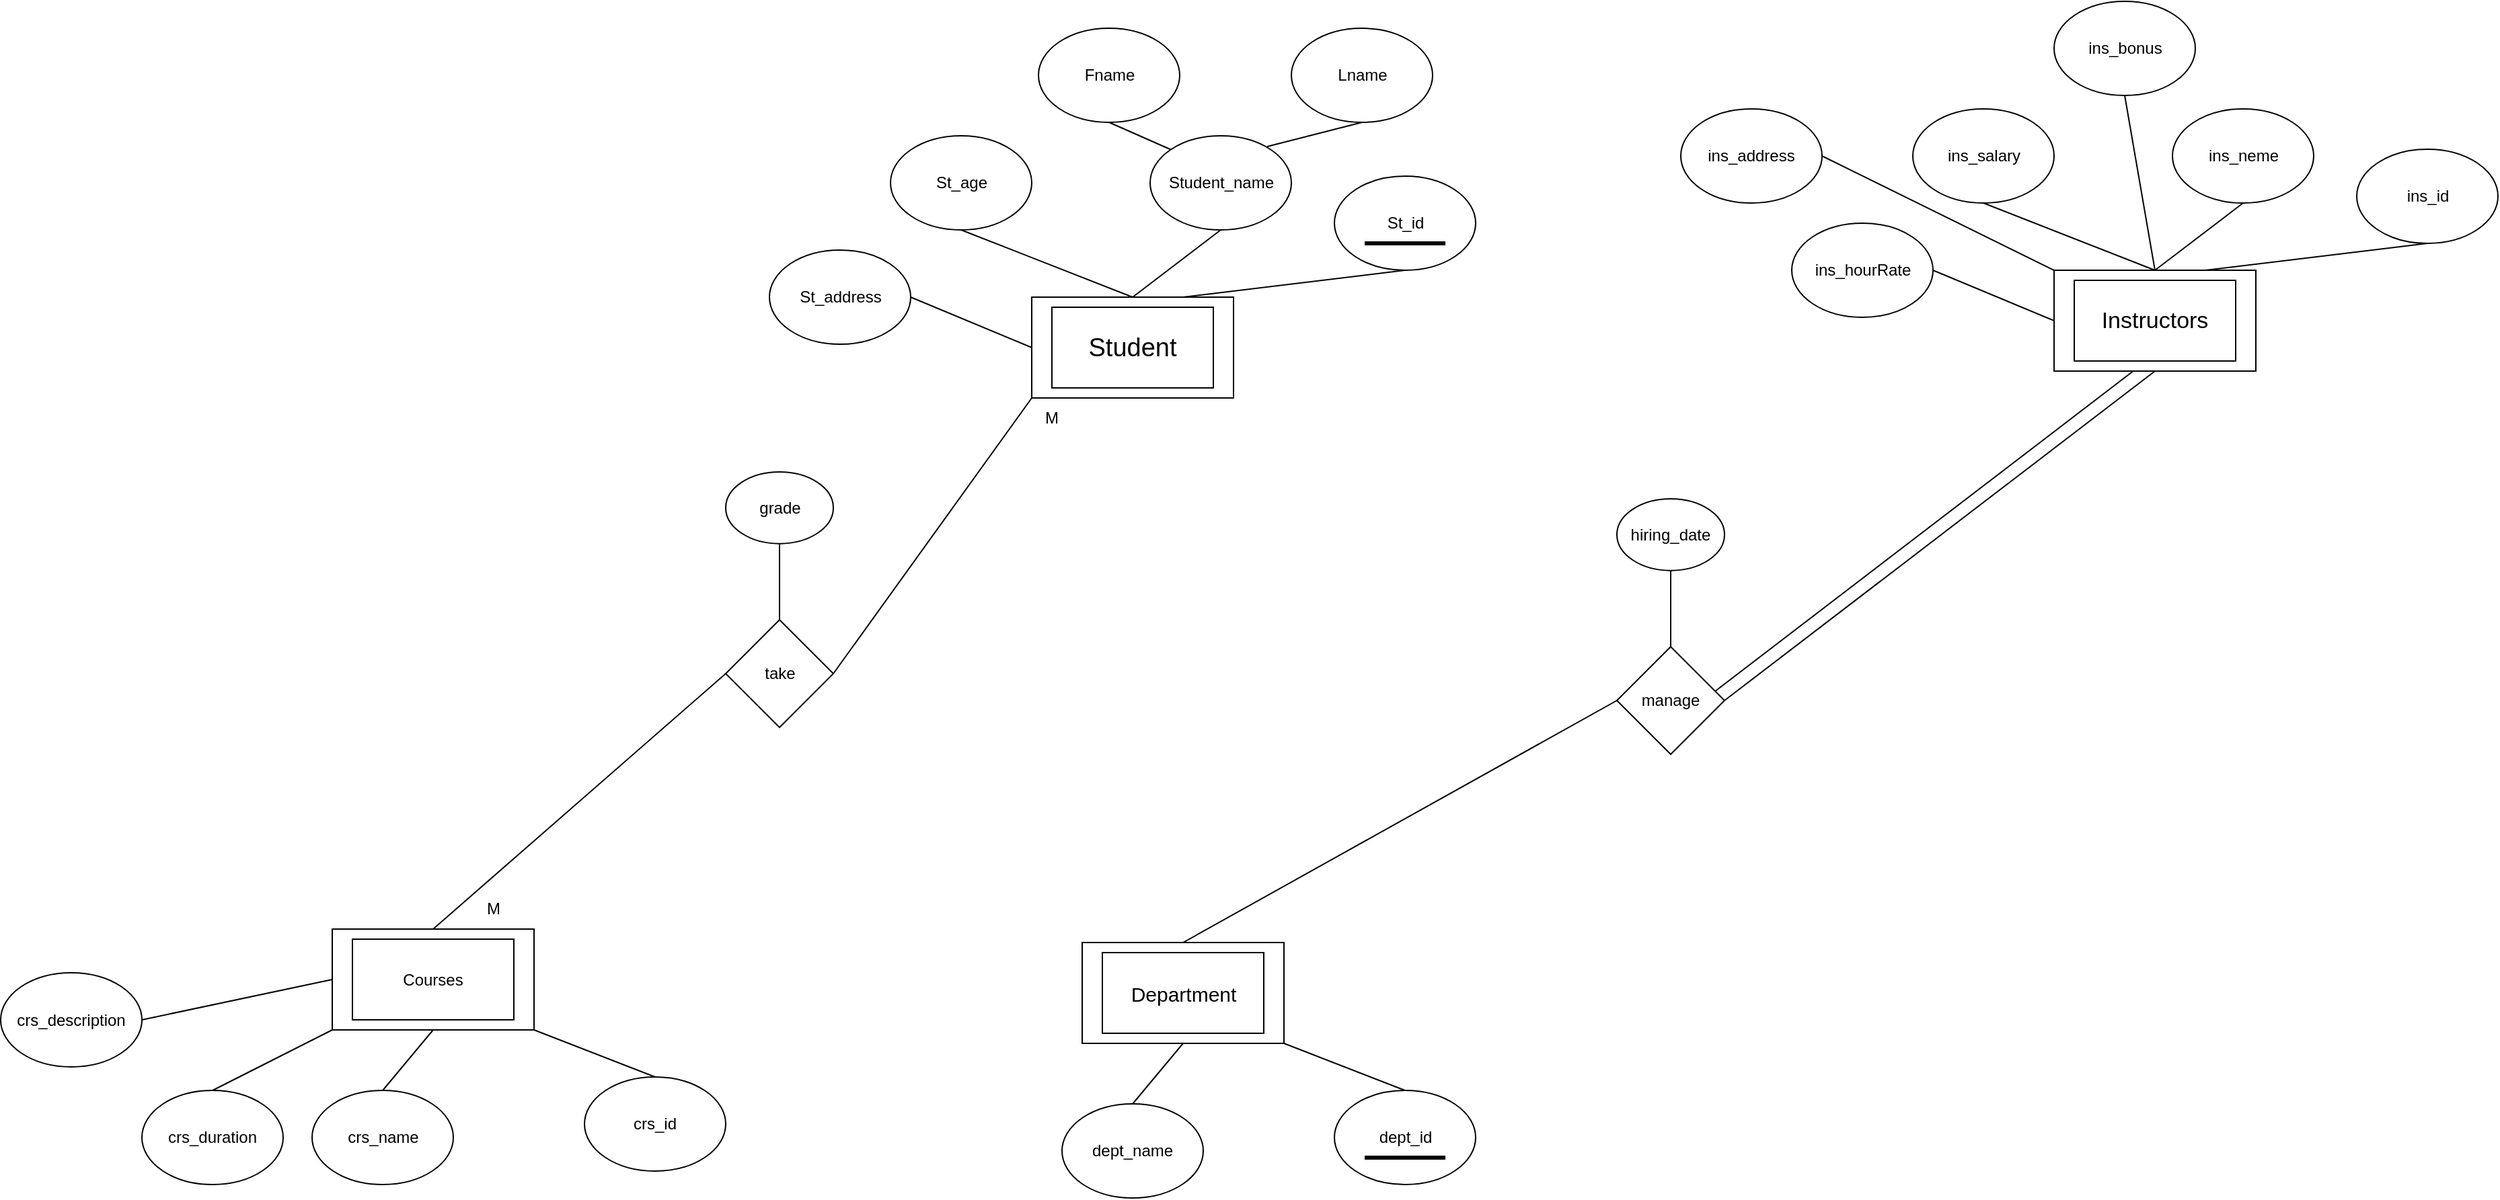 <mxfile version="24.6.4" type="github">
  <diagram id="R2lEEEUBdFMjLlhIrx00" name="Page-1">
    <mxGraphModel dx="2440" dy="852" grid="1" gridSize="10" guides="1" tooltips="1" connect="1" arrows="1" fold="1" page="1" pageScale="1" pageWidth="850" pageHeight="1100" math="0" shadow="0" extFonts="Permanent Marker^https://fonts.googleapis.com/css?family=Permanent+Marker">
      <root>
        <mxCell id="0" />
        <mxCell id="1" parent="0" />
        <mxCell id="fWSY1Q6uaw1cc-m5c7nQ-1" value="" style="rounded=0;whiteSpace=wrap;html=1;fillColor=none;" vertex="1" parent="1">
          <mxGeometry x="300" y="557.5" width="120" height="60" as="geometry" />
        </mxCell>
        <mxCell id="fWSY1Q6uaw1cc-m5c7nQ-2" value="" style="rounded=0;whiteSpace=wrap;html=1;fillColor=none;" vertex="1" parent="1">
          <mxGeometry x="285" y="550" width="150" height="75" as="geometry" />
        </mxCell>
        <mxCell id="fWSY1Q6uaw1cc-m5c7nQ-3" value="&lt;font style=&quot;font-size: 19px;&quot;&gt;Student&lt;/font&gt;" style="text;html=1;align=center;verticalAlign=middle;whiteSpace=wrap;rounded=0;strokeWidth=4;" vertex="1" parent="1">
          <mxGeometry x="330" y="572.5" width="60" height="30" as="geometry" />
        </mxCell>
        <mxCell id="fWSY1Q6uaw1cc-m5c7nQ-4" value="" style="ellipse;whiteSpace=wrap;html=1;fillColor=none;" vertex="1" parent="1">
          <mxGeometry x="510" y="460" width="105" height="70" as="geometry" />
        </mxCell>
        <mxCell id="fWSY1Q6uaw1cc-m5c7nQ-5" value="St_id" style="text;html=1;align=center;verticalAlign=middle;whiteSpace=wrap;rounded=0;strokeWidth=4;" vertex="1" parent="1">
          <mxGeometry x="532.5" y="480" width="60" height="30" as="geometry" />
        </mxCell>
        <mxCell id="fWSY1Q6uaw1cc-m5c7nQ-6" value="" style="endArrow=none;html=1;rounded=0;entryX=1;entryY=1;entryDx=0;entryDy=0;exitX=0;exitY=1;exitDx=0;exitDy=0;strokeWidth=3;" edge="1" parent="1" source="fWSY1Q6uaw1cc-m5c7nQ-5" target="fWSY1Q6uaw1cc-m5c7nQ-5">
          <mxGeometry width="50" height="50" relative="1" as="geometry">
            <mxPoint x="440" y="610" as="sourcePoint" />
            <mxPoint x="490" y="560" as="targetPoint" />
          </mxGeometry>
        </mxCell>
        <mxCell id="fWSY1Q6uaw1cc-m5c7nQ-10" value="" style="ellipse;whiteSpace=wrap;html=1;fillColor=none;" vertex="1" parent="1">
          <mxGeometry x="373" y="430" width="105" height="70" as="geometry" />
        </mxCell>
        <mxCell id="fWSY1Q6uaw1cc-m5c7nQ-11" value="Student_name" style="text;html=1;align=center;verticalAlign=middle;whiteSpace=wrap;rounded=0;strokeWidth=4;" vertex="1" parent="1">
          <mxGeometry x="395.5" y="450" width="60" height="30" as="geometry" />
        </mxCell>
        <mxCell id="fWSY1Q6uaw1cc-m5c7nQ-17" value="" style="ellipse;whiteSpace=wrap;html=1;fillColor=none;" vertex="1" parent="1">
          <mxGeometry x="478" y="350" width="105" height="70" as="geometry" />
        </mxCell>
        <mxCell id="fWSY1Q6uaw1cc-m5c7nQ-18" value="Lname" style="text;html=1;align=center;verticalAlign=middle;whiteSpace=wrap;rounded=0;strokeWidth=4;" vertex="1" parent="1">
          <mxGeometry x="500.5" y="370" width="60" height="30" as="geometry" />
        </mxCell>
        <mxCell id="fWSY1Q6uaw1cc-m5c7nQ-19" value="" style="ellipse;whiteSpace=wrap;html=1;fillColor=none;" vertex="1" parent="1">
          <mxGeometry x="290" y="350" width="105" height="70" as="geometry" />
        </mxCell>
        <mxCell id="fWSY1Q6uaw1cc-m5c7nQ-20" value="Fname" style="text;html=1;align=center;verticalAlign=middle;whiteSpace=wrap;rounded=0;strokeWidth=4;" vertex="1" parent="1">
          <mxGeometry x="312.5" y="370" width="60" height="30" as="geometry" />
        </mxCell>
        <mxCell id="fWSY1Q6uaw1cc-m5c7nQ-21" value="" style="ellipse;whiteSpace=wrap;html=1;fillColor=none;" vertex="1" parent="1">
          <mxGeometry x="180" y="430" width="105" height="70" as="geometry" />
        </mxCell>
        <mxCell id="fWSY1Q6uaw1cc-m5c7nQ-22" value="St_age" style="text;html=1;align=center;verticalAlign=middle;whiteSpace=wrap;rounded=0;strokeWidth=4;" vertex="1" parent="1">
          <mxGeometry x="202.5" y="450" width="60" height="30" as="geometry" />
        </mxCell>
        <mxCell id="fWSY1Q6uaw1cc-m5c7nQ-23" value="" style="ellipse;whiteSpace=wrap;html=1;fillColor=none;" vertex="1" parent="1">
          <mxGeometry x="90" y="515" width="105" height="70" as="geometry" />
        </mxCell>
        <mxCell id="fWSY1Q6uaw1cc-m5c7nQ-24" value="St_address" style="text;html=1;align=center;verticalAlign=middle;whiteSpace=wrap;rounded=0;strokeWidth=4;" vertex="1" parent="1">
          <mxGeometry x="112.5" y="535" width="60" height="30" as="geometry" />
        </mxCell>
        <mxCell id="fWSY1Q6uaw1cc-m5c7nQ-25" value="" style="endArrow=none;html=1;rounded=0;entryX=0.5;entryY=1;entryDx=0;entryDy=0;exitX=0.75;exitY=0;exitDx=0;exitDy=0;" edge="1" parent="1" source="fWSY1Q6uaw1cc-m5c7nQ-2" target="fWSY1Q6uaw1cc-m5c7nQ-4">
          <mxGeometry width="50" height="50" relative="1" as="geometry">
            <mxPoint x="440" y="590" as="sourcePoint" />
            <mxPoint x="490" y="540" as="targetPoint" />
          </mxGeometry>
        </mxCell>
        <mxCell id="fWSY1Q6uaw1cc-m5c7nQ-26" value="" style="endArrow=none;html=1;rounded=0;entryX=0.5;entryY=1;entryDx=0;entryDy=0;exitX=0.5;exitY=0;exitDx=0;exitDy=0;" edge="1" parent="1" source="fWSY1Q6uaw1cc-m5c7nQ-2" target="fWSY1Q6uaw1cc-m5c7nQ-10">
          <mxGeometry width="50" height="50" relative="1" as="geometry">
            <mxPoint x="408" y="560" as="sourcePoint" />
            <mxPoint x="573" y="540" as="targetPoint" />
          </mxGeometry>
        </mxCell>
        <mxCell id="fWSY1Q6uaw1cc-m5c7nQ-27" value="" style="endArrow=none;html=1;rounded=0;entryX=0.5;entryY=1;entryDx=0;entryDy=0;exitX=0.5;exitY=0;exitDx=0;exitDy=0;" edge="1" parent="1" source="fWSY1Q6uaw1cc-m5c7nQ-2" target="fWSY1Q6uaw1cc-m5c7nQ-21">
          <mxGeometry width="50" height="50" relative="1" as="geometry">
            <mxPoint x="370" y="560" as="sourcePoint" />
            <mxPoint x="436" y="510" as="targetPoint" />
          </mxGeometry>
        </mxCell>
        <mxCell id="fWSY1Q6uaw1cc-m5c7nQ-28" value="" style="endArrow=none;html=1;rounded=0;entryX=1;entryY=0.5;entryDx=0;entryDy=0;exitX=0;exitY=0.5;exitDx=0;exitDy=0;" edge="1" parent="1" source="fWSY1Q6uaw1cc-m5c7nQ-2" target="fWSY1Q6uaw1cc-m5c7nQ-23">
          <mxGeometry width="50" height="50" relative="1" as="geometry">
            <mxPoint x="360" y="550" as="sourcePoint" />
            <mxPoint x="243" y="510" as="targetPoint" />
          </mxGeometry>
        </mxCell>
        <mxCell id="fWSY1Q6uaw1cc-m5c7nQ-29" value="" style="endArrow=none;html=1;rounded=0;entryX=0.5;entryY=1;entryDx=0;entryDy=0;" edge="1" parent="1" target="fWSY1Q6uaw1cc-m5c7nQ-17">
          <mxGeometry width="50" height="50" relative="1" as="geometry">
            <mxPoint x="460" y="438" as="sourcePoint" />
            <mxPoint x="205" y="560" as="targetPoint" />
          </mxGeometry>
        </mxCell>
        <mxCell id="fWSY1Q6uaw1cc-m5c7nQ-30" value="" style="endArrow=none;html=1;rounded=0;entryX=0.5;entryY=1;entryDx=0;entryDy=0;exitX=0;exitY=0;exitDx=0;exitDy=0;" edge="1" parent="1" source="fWSY1Q6uaw1cc-m5c7nQ-10" target="fWSY1Q6uaw1cc-m5c7nQ-19">
          <mxGeometry width="50" height="50" relative="1" as="geometry">
            <mxPoint x="470" y="448" as="sourcePoint" />
            <mxPoint x="541" y="430" as="targetPoint" />
          </mxGeometry>
        </mxCell>
        <mxCell id="fWSY1Q6uaw1cc-m5c7nQ-31" value="" style="rounded=0;whiteSpace=wrap;html=1;fillColor=none;" vertex="1" parent="1">
          <mxGeometry x="337.5" y="1037.5" width="120" height="60" as="geometry" />
        </mxCell>
        <mxCell id="fWSY1Q6uaw1cc-m5c7nQ-32" value="" style="rounded=0;whiteSpace=wrap;html=1;fillColor=none;" vertex="1" parent="1">
          <mxGeometry x="322.5" y="1030" width="150" height="75" as="geometry" />
        </mxCell>
        <mxCell id="fWSY1Q6uaw1cc-m5c7nQ-33" value="&lt;font style=&quot;font-size: 15px;&quot;&gt;Department&lt;/font&gt;" style="text;html=1;align=center;verticalAlign=middle;whiteSpace=wrap;rounded=0;strokeWidth=4;" vertex="1" parent="1">
          <mxGeometry x="367.5" y="1052.5" width="60" height="30" as="geometry" />
        </mxCell>
        <mxCell id="fWSY1Q6uaw1cc-m5c7nQ-46" value="" style="endArrow=none;html=1;rounded=0;entryX=0.5;entryY=0;entryDx=0;entryDy=0;exitX=1;exitY=1;exitDx=0;exitDy=0;" edge="1" parent="1" source="fWSY1Q6uaw1cc-m5c7nQ-32" target="fWSY1Q6uaw1cc-m5c7nQ-52">
          <mxGeometry width="50" height="50" relative="1" as="geometry">
            <mxPoint x="477.5" y="1070" as="sourcePoint" />
            <mxPoint x="600" y="1010" as="targetPoint" />
          </mxGeometry>
        </mxCell>
        <mxCell id="fWSY1Q6uaw1cc-m5c7nQ-47" value="" style="endArrow=none;html=1;rounded=0;entryX=0.5;entryY=1;entryDx=0;entryDy=0;exitX=0.5;exitY=0;exitDx=0;exitDy=0;" edge="1" parent="1" source="fWSY1Q6uaw1cc-m5c7nQ-55" target="fWSY1Q6uaw1cc-m5c7nQ-32">
          <mxGeometry width="50" height="50" relative="1" as="geometry">
            <mxPoint x="445.5" y="1040" as="sourcePoint" />
            <mxPoint x="463" y="980" as="targetPoint" />
          </mxGeometry>
        </mxCell>
        <mxCell id="fWSY1Q6uaw1cc-m5c7nQ-52" value="" style="ellipse;whiteSpace=wrap;html=1;fillColor=none;" vertex="1" parent="1">
          <mxGeometry x="510" y="1140" width="105" height="70" as="geometry" />
        </mxCell>
        <mxCell id="fWSY1Q6uaw1cc-m5c7nQ-53" value="dept_id" style="text;html=1;align=center;verticalAlign=middle;whiteSpace=wrap;rounded=0;strokeWidth=4;" vertex="1" parent="1">
          <mxGeometry x="532.5" y="1160" width="60" height="30" as="geometry" />
        </mxCell>
        <mxCell id="fWSY1Q6uaw1cc-m5c7nQ-54" value="" style="endArrow=none;html=1;rounded=0;entryX=1;entryY=1;entryDx=0;entryDy=0;exitX=0;exitY=1;exitDx=0;exitDy=0;strokeWidth=3;" edge="1" parent="1" source="fWSY1Q6uaw1cc-m5c7nQ-53" target="fWSY1Q6uaw1cc-m5c7nQ-53">
          <mxGeometry width="50" height="50" relative="1" as="geometry">
            <mxPoint x="440" y="1290" as="sourcePoint" />
            <mxPoint x="490" y="1240" as="targetPoint" />
          </mxGeometry>
        </mxCell>
        <mxCell id="fWSY1Q6uaw1cc-m5c7nQ-55" value="" style="ellipse;whiteSpace=wrap;html=1;fillColor=none;" vertex="1" parent="1">
          <mxGeometry x="307.5" y="1150" width="105" height="70" as="geometry" />
        </mxCell>
        <mxCell id="fWSY1Q6uaw1cc-m5c7nQ-56" value="dept_name" style="text;html=1;align=center;verticalAlign=middle;whiteSpace=wrap;rounded=0;strokeWidth=4;" vertex="1" parent="1">
          <mxGeometry x="330" y="1170" width="60" height="30" as="geometry" />
        </mxCell>
        <mxCell id="fWSY1Q6uaw1cc-m5c7nQ-58" value="" style="rounded=0;whiteSpace=wrap;html=1;fillColor=none;" vertex="1" parent="1">
          <mxGeometry x="-220" y="1027.5" width="120" height="60" as="geometry" />
        </mxCell>
        <mxCell id="fWSY1Q6uaw1cc-m5c7nQ-59" value="" style="rounded=0;whiteSpace=wrap;html=1;fillColor=none;" vertex="1" parent="1">
          <mxGeometry x="-235" y="1020" width="150" height="75" as="geometry" />
        </mxCell>
        <mxCell id="fWSY1Q6uaw1cc-m5c7nQ-60" value="Courses" style="text;html=1;align=center;verticalAlign=middle;whiteSpace=wrap;rounded=0;strokeWidth=4;" vertex="1" parent="1">
          <mxGeometry x="-190" y="1042.5" width="60" height="30" as="geometry" />
        </mxCell>
        <mxCell id="fWSY1Q6uaw1cc-m5c7nQ-61" value="" style="endArrow=none;html=1;rounded=0;entryX=0.5;entryY=0;entryDx=0;entryDy=0;exitX=1;exitY=1;exitDx=0;exitDy=0;" edge="1" parent="1" source="fWSY1Q6uaw1cc-m5c7nQ-59" target="fWSY1Q6uaw1cc-m5c7nQ-63">
          <mxGeometry width="50" height="50" relative="1" as="geometry">
            <mxPoint x="-80" y="1060" as="sourcePoint" />
            <mxPoint x="42.5" y="1000" as="targetPoint" />
          </mxGeometry>
        </mxCell>
        <mxCell id="fWSY1Q6uaw1cc-m5c7nQ-62" value="" style="endArrow=none;html=1;rounded=0;entryX=0.5;entryY=1;entryDx=0;entryDy=0;exitX=0.5;exitY=0;exitDx=0;exitDy=0;" edge="1" parent="1" source="fWSY1Q6uaw1cc-m5c7nQ-66" target="fWSY1Q6uaw1cc-m5c7nQ-59">
          <mxGeometry width="50" height="50" relative="1" as="geometry">
            <mxPoint x="-112" y="1030" as="sourcePoint" />
            <mxPoint x="-94.5" y="970" as="targetPoint" />
          </mxGeometry>
        </mxCell>
        <mxCell id="fWSY1Q6uaw1cc-m5c7nQ-63" value="" style="ellipse;whiteSpace=wrap;html=1;fillColor=none;" vertex="1" parent="1">
          <mxGeometry x="-47.5" y="1130" width="105" height="70" as="geometry" />
        </mxCell>
        <mxCell id="fWSY1Q6uaw1cc-m5c7nQ-64" value="crs_id" style="text;html=1;align=center;verticalAlign=middle;whiteSpace=wrap;rounded=0;strokeWidth=4;" vertex="1" parent="1">
          <mxGeometry x="-25" y="1150" width="60" height="30" as="geometry" />
        </mxCell>
        <mxCell id="fWSY1Q6uaw1cc-m5c7nQ-66" value="" style="ellipse;whiteSpace=wrap;html=1;fillColor=none;" vertex="1" parent="1">
          <mxGeometry x="-250" y="1140" width="105" height="70" as="geometry" />
        </mxCell>
        <mxCell id="fWSY1Q6uaw1cc-m5c7nQ-67" value="crs_name" style="text;html=1;align=center;verticalAlign=middle;whiteSpace=wrap;rounded=0;strokeWidth=4;" vertex="1" parent="1">
          <mxGeometry x="-227.5" y="1160" width="60" height="30" as="geometry" />
        </mxCell>
        <mxCell id="fWSY1Q6uaw1cc-m5c7nQ-68" value="" style="ellipse;whiteSpace=wrap;html=1;fillColor=none;" vertex="1" parent="1">
          <mxGeometry x="-376.5" y="1140" width="105" height="70" as="geometry" />
        </mxCell>
        <mxCell id="fWSY1Q6uaw1cc-m5c7nQ-69" value="crs_duration" style="text;html=1;align=center;verticalAlign=middle;whiteSpace=wrap;rounded=0;strokeWidth=4;" vertex="1" parent="1">
          <mxGeometry x="-354" y="1160" width="60" height="30" as="geometry" />
        </mxCell>
        <mxCell id="fWSY1Q6uaw1cc-m5c7nQ-70" value="" style="ellipse;whiteSpace=wrap;html=1;fillColor=none;" vertex="1" parent="1">
          <mxGeometry x="-481.5" y="1052.5" width="105" height="70" as="geometry" />
        </mxCell>
        <mxCell id="fWSY1Q6uaw1cc-m5c7nQ-71" value="crs_description" style="text;html=1;align=center;verticalAlign=middle;whiteSpace=wrap;rounded=0;strokeWidth=4;" vertex="1" parent="1">
          <mxGeometry x="-459" y="1072.5" width="60" height="30" as="geometry" />
        </mxCell>
        <mxCell id="fWSY1Q6uaw1cc-m5c7nQ-72" value="" style="endArrow=none;html=1;rounded=0;entryX=0;entryY=1;entryDx=0;entryDy=0;exitX=0.5;exitY=0;exitDx=0;exitDy=0;" edge="1" parent="1" source="fWSY1Q6uaw1cc-m5c7nQ-68" target="fWSY1Q6uaw1cc-m5c7nQ-59">
          <mxGeometry width="50" height="50" relative="1" as="geometry">
            <mxPoint x="-187" y="1150" as="sourcePoint" />
            <mxPoint x="-150" y="1105" as="targetPoint" />
          </mxGeometry>
        </mxCell>
        <mxCell id="fWSY1Q6uaw1cc-m5c7nQ-73" value="" style="endArrow=none;html=1;rounded=0;entryX=0;entryY=0.5;entryDx=0;entryDy=0;exitX=1;exitY=0.5;exitDx=0;exitDy=0;" edge="1" parent="1" source="fWSY1Q6uaw1cc-m5c7nQ-70" target="fWSY1Q6uaw1cc-m5c7nQ-59">
          <mxGeometry width="50" height="50" relative="1" as="geometry">
            <mxPoint x="-314" y="1150" as="sourcePoint" />
            <mxPoint x="-225" y="1105" as="targetPoint" />
          </mxGeometry>
        </mxCell>
        <mxCell id="fWSY1Q6uaw1cc-m5c7nQ-74" value="take" style="rhombus;whiteSpace=wrap;html=1;fillColor=none;" vertex="1" parent="1">
          <mxGeometry x="57.5" y="790" width="80" height="80" as="geometry" />
        </mxCell>
        <mxCell id="fWSY1Q6uaw1cc-m5c7nQ-75" value="" style="endArrow=none;html=1;rounded=0;entryX=0;entryY=1;entryDx=0;entryDy=0;exitX=1;exitY=0.5;exitDx=0;exitDy=0;" edge="1" parent="1" source="fWSY1Q6uaw1cc-m5c7nQ-74" target="fWSY1Q6uaw1cc-m5c7nQ-2">
          <mxGeometry width="50" height="50" relative="1" as="geometry">
            <mxPoint x="-20" y="880" as="sourcePoint" />
            <mxPoint x="121" y="850" as="targetPoint" />
          </mxGeometry>
        </mxCell>
        <mxCell id="fWSY1Q6uaw1cc-m5c7nQ-76" value="" style="endArrow=none;html=1;rounded=0;exitX=0.5;exitY=0;exitDx=0;exitDy=0;entryX=0;entryY=0.5;entryDx=0;entryDy=0;" edge="1" parent="1" source="fWSY1Q6uaw1cc-m5c7nQ-59" target="fWSY1Q6uaw1cc-m5c7nQ-74">
          <mxGeometry width="50" height="50" relative="1" as="geometry">
            <mxPoint x="148" y="840" as="sourcePoint" />
            <mxPoint x="60" y="830" as="targetPoint" />
          </mxGeometry>
        </mxCell>
        <mxCell id="fWSY1Q6uaw1cc-m5c7nQ-77" value="M" style="text;html=1;align=center;verticalAlign=middle;whiteSpace=wrap;rounded=0;" vertex="1" parent="1">
          <mxGeometry x="-145" y="990" width="60" height="30" as="geometry" />
        </mxCell>
        <mxCell id="fWSY1Q6uaw1cc-m5c7nQ-78" value="M" style="text;html=1;align=center;verticalAlign=middle;whiteSpace=wrap;rounded=0;" vertex="1" parent="1">
          <mxGeometry x="270" y="625" width="60" height="30" as="geometry" />
        </mxCell>
        <mxCell id="fWSY1Q6uaw1cc-m5c7nQ-79" value="" style="endArrow=none;html=1;rounded=0;entryX=0.5;entryY=0;entryDx=0;entryDy=0;exitX=0.5;exitY=1;exitDx=0;exitDy=0;" edge="1" parent="1" source="fWSY1Q6uaw1cc-m5c7nQ-80" target="fWSY1Q6uaw1cc-m5c7nQ-74">
          <mxGeometry width="50" height="50" relative="1" as="geometry">
            <mxPoint x="98" y="740" as="sourcePoint" />
            <mxPoint x="-225" y="1068" as="targetPoint" />
          </mxGeometry>
        </mxCell>
        <mxCell id="fWSY1Q6uaw1cc-m5c7nQ-80" value="grade" style="ellipse;whiteSpace=wrap;html=1;fillColor=none;" vertex="1" parent="1">
          <mxGeometry x="57.5" y="680" width="80" height="53.33" as="geometry" />
        </mxCell>
        <mxCell id="fWSY1Q6uaw1cc-m5c7nQ-84" value="" style="rounded=0;whiteSpace=wrap;html=1;fillColor=none;" vertex="1" parent="1">
          <mxGeometry x="1060" y="537.5" width="120" height="60" as="geometry" />
        </mxCell>
        <mxCell id="fWSY1Q6uaw1cc-m5c7nQ-85" value="" style="rounded=0;whiteSpace=wrap;html=1;fillColor=none;" vertex="1" parent="1">
          <mxGeometry x="1045" y="530" width="150" height="75" as="geometry" />
        </mxCell>
        <mxCell id="fWSY1Q6uaw1cc-m5c7nQ-86" value="&lt;font style=&quot;font-size: 17px;&quot;&gt;Instructors&lt;/font&gt;" style="text;html=1;align=center;verticalAlign=middle;whiteSpace=wrap;rounded=0;strokeWidth=4;" vertex="1" parent="1">
          <mxGeometry x="1090" y="552.5" width="60" height="30" as="geometry" />
        </mxCell>
        <mxCell id="fWSY1Q6uaw1cc-m5c7nQ-87" value="" style="ellipse;whiteSpace=wrap;html=1;fillColor=none;" vertex="1" parent="1">
          <mxGeometry x="1270" y="440" width="105" height="70" as="geometry" />
        </mxCell>
        <mxCell id="fWSY1Q6uaw1cc-m5c7nQ-88" value="ins_id" style="text;html=1;align=center;verticalAlign=middle;whiteSpace=wrap;rounded=0;strokeWidth=4;" vertex="1" parent="1">
          <mxGeometry x="1292.5" y="460" width="60" height="30" as="geometry" />
        </mxCell>
        <mxCell id="fWSY1Q6uaw1cc-m5c7nQ-90" value="" style="ellipse;whiteSpace=wrap;html=1;fillColor=none;" vertex="1" parent="1">
          <mxGeometry x="1133" y="410" width="105" height="70" as="geometry" />
        </mxCell>
        <mxCell id="fWSY1Q6uaw1cc-m5c7nQ-91" value="ins_neme" style="text;html=1;align=center;verticalAlign=middle;whiteSpace=wrap;rounded=0;strokeWidth=4;" vertex="1" parent="1">
          <mxGeometry x="1155.5" y="430" width="60" height="30" as="geometry" />
        </mxCell>
        <mxCell id="fWSY1Q6uaw1cc-m5c7nQ-96" value="" style="ellipse;whiteSpace=wrap;html=1;fillColor=none;" vertex="1" parent="1">
          <mxGeometry x="940" y="410" width="105" height="70" as="geometry" />
        </mxCell>
        <mxCell id="fWSY1Q6uaw1cc-m5c7nQ-97" value="ins_salary" style="text;html=1;align=center;verticalAlign=middle;whiteSpace=wrap;rounded=0;strokeWidth=4;" vertex="1" parent="1">
          <mxGeometry x="962.5" y="430" width="60" height="30" as="geometry" />
        </mxCell>
        <mxCell id="fWSY1Q6uaw1cc-m5c7nQ-98" value="" style="ellipse;whiteSpace=wrap;html=1;fillColor=none;" vertex="1" parent="1">
          <mxGeometry x="850" y="495" width="105" height="70" as="geometry" />
        </mxCell>
        <mxCell id="fWSY1Q6uaw1cc-m5c7nQ-99" value="ins_hourRate" style="text;html=1;align=center;verticalAlign=middle;whiteSpace=wrap;rounded=0;strokeWidth=4;" vertex="1" parent="1">
          <mxGeometry x="872.5" y="515" width="60" height="30" as="geometry" />
        </mxCell>
        <mxCell id="fWSY1Q6uaw1cc-m5c7nQ-100" value="" style="endArrow=none;html=1;rounded=0;entryX=0.5;entryY=1;entryDx=0;entryDy=0;exitX=0.75;exitY=0;exitDx=0;exitDy=0;" edge="1" parent="1" source="fWSY1Q6uaw1cc-m5c7nQ-85" target="fWSY1Q6uaw1cc-m5c7nQ-87">
          <mxGeometry width="50" height="50" relative="1" as="geometry">
            <mxPoint x="1200" y="570" as="sourcePoint" />
            <mxPoint x="1250" y="520" as="targetPoint" />
          </mxGeometry>
        </mxCell>
        <mxCell id="fWSY1Q6uaw1cc-m5c7nQ-101" value="" style="endArrow=none;html=1;rounded=0;entryX=0.5;entryY=1;entryDx=0;entryDy=0;exitX=0.5;exitY=0;exitDx=0;exitDy=0;" edge="1" parent="1" source="fWSY1Q6uaw1cc-m5c7nQ-85" target="fWSY1Q6uaw1cc-m5c7nQ-90">
          <mxGeometry width="50" height="50" relative="1" as="geometry">
            <mxPoint x="1168" y="540" as="sourcePoint" />
            <mxPoint x="1333" y="520" as="targetPoint" />
          </mxGeometry>
        </mxCell>
        <mxCell id="fWSY1Q6uaw1cc-m5c7nQ-102" value="" style="endArrow=none;html=1;rounded=0;entryX=0.5;entryY=1;entryDx=0;entryDy=0;exitX=0.5;exitY=0;exitDx=0;exitDy=0;" edge="1" parent="1" source="fWSY1Q6uaw1cc-m5c7nQ-85" target="fWSY1Q6uaw1cc-m5c7nQ-96">
          <mxGeometry width="50" height="50" relative="1" as="geometry">
            <mxPoint x="1130" y="540" as="sourcePoint" />
            <mxPoint x="1196" y="490" as="targetPoint" />
          </mxGeometry>
        </mxCell>
        <mxCell id="fWSY1Q6uaw1cc-m5c7nQ-103" value="" style="endArrow=none;html=1;rounded=0;entryX=1;entryY=0.5;entryDx=0;entryDy=0;exitX=0;exitY=0.5;exitDx=0;exitDy=0;" edge="1" parent="1" source="fWSY1Q6uaw1cc-m5c7nQ-85" target="fWSY1Q6uaw1cc-m5c7nQ-98">
          <mxGeometry width="50" height="50" relative="1" as="geometry">
            <mxPoint x="1120" y="530" as="sourcePoint" />
            <mxPoint x="1003" y="490" as="targetPoint" />
          </mxGeometry>
        </mxCell>
        <mxCell id="fWSY1Q6uaw1cc-m5c7nQ-107" value="" style="ellipse;whiteSpace=wrap;html=1;fillColor=none;" vertex="1" parent="1">
          <mxGeometry x="1045" y="330" width="105" height="70" as="geometry" />
        </mxCell>
        <mxCell id="fWSY1Q6uaw1cc-m5c7nQ-108" value="ins_bonus" style="text;html=1;align=center;verticalAlign=middle;whiteSpace=wrap;rounded=0;strokeWidth=4;" vertex="1" parent="1">
          <mxGeometry x="1067.5" y="350" width="60" height="30" as="geometry" />
        </mxCell>
        <mxCell id="fWSY1Q6uaw1cc-m5c7nQ-109" value="" style="ellipse;whiteSpace=wrap;html=1;fillColor=none;" vertex="1" parent="1">
          <mxGeometry x="767.5" y="410" width="105" height="70" as="geometry" />
        </mxCell>
        <mxCell id="fWSY1Q6uaw1cc-m5c7nQ-110" value="ins_address" style="text;html=1;align=center;verticalAlign=middle;whiteSpace=wrap;rounded=0;strokeWidth=4;" vertex="1" parent="1">
          <mxGeometry x="790" y="430" width="60" height="30" as="geometry" />
        </mxCell>
        <mxCell id="fWSY1Q6uaw1cc-m5c7nQ-111" value="" style="endArrow=none;html=1;rounded=0;entryX=0.5;entryY=1;entryDx=0;entryDy=0;exitX=0.5;exitY=0;exitDx=0;exitDy=0;" edge="1" parent="1" source="fWSY1Q6uaw1cc-m5c7nQ-85" target="fWSY1Q6uaw1cc-m5c7nQ-107">
          <mxGeometry width="50" height="50" relative="1" as="geometry">
            <mxPoint x="1130" y="540" as="sourcePoint" />
            <mxPoint x="1003" y="490" as="targetPoint" />
          </mxGeometry>
        </mxCell>
        <mxCell id="fWSY1Q6uaw1cc-m5c7nQ-112" value="" style="endArrow=none;html=1;rounded=0;entryX=1;entryY=0.5;entryDx=0;entryDy=0;exitX=0;exitY=0;exitDx=0;exitDy=0;" edge="1" parent="1" source="fWSY1Q6uaw1cc-m5c7nQ-85" target="fWSY1Q6uaw1cc-m5c7nQ-109">
          <mxGeometry width="50" height="50" relative="1" as="geometry">
            <mxPoint x="1020" y="520" as="sourcePoint" />
            <mxPoint x="1108" y="410" as="targetPoint" />
          </mxGeometry>
        </mxCell>
        <mxCell id="fWSY1Q6uaw1cc-m5c7nQ-113" value="manage" style="rhombus;whiteSpace=wrap;html=1;fontColor=default;" vertex="1" parent="1">
          <mxGeometry x="720" y="810" width="80" height="80" as="geometry" />
        </mxCell>
        <mxCell id="fWSY1Q6uaw1cc-m5c7nQ-114" value="" style="endArrow=none;html=1;rounded=0;entryX=0;entryY=0.5;entryDx=0;entryDy=0;exitX=0.5;exitY=0;exitDx=0;exitDy=0;" edge="1" parent="1" source="fWSY1Q6uaw1cc-m5c7nQ-32" target="fWSY1Q6uaw1cc-m5c7nQ-113">
          <mxGeometry width="50" height="50" relative="1" as="geometry">
            <mxPoint x="370" y="1160" as="sourcePoint" />
            <mxPoint x="408" y="1115" as="targetPoint" />
          </mxGeometry>
        </mxCell>
        <mxCell id="fWSY1Q6uaw1cc-m5c7nQ-119" value="" style="endArrow=none;html=1;rounded=0;entryX=0.5;entryY=1;entryDx=0;entryDy=0;exitX=1;exitY=0.5;exitDx=0;exitDy=0;" edge="1" parent="1" source="fWSY1Q6uaw1cc-m5c7nQ-113" target="fWSY1Q6uaw1cc-m5c7nQ-85">
          <mxGeometry width="50" height="50" relative="1" as="geometry">
            <mxPoint x="408" y="1040" as="sourcePoint" />
            <mxPoint x="730" y="860" as="targetPoint" />
          </mxGeometry>
        </mxCell>
        <mxCell id="fWSY1Q6uaw1cc-m5c7nQ-120" value="" style="endArrow=none;html=1;rounded=0;entryX=0.389;entryY=1.005;entryDx=0;entryDy=0;exitX=0.915;exitY=0.412;exitDx=0;exitDy=0;exitPerimeter=0;entryPerimeter=0;" edge="1" parent="1" source="fWSY1Q6uaw1cc-m5c7nQ-113" target="fWSY1Q6uaw1cc-m5c7nQ-85">
          <mxGeometry width="50" height="50" relative="1" as="geometry">
            <mxPoint x="790" y="845" as="sourcePoint" />
            <mxPoint x="1110" y="600" as="targetPoint" />
          </mxGeometry>
        </mxCell>
        <mxCell id="fWSY1Q6uaw1cc-m5c7nQ-121" value="hiring_date" style="ellipse;whiteSpace=wrap;html=1;fillColor=none;" vertex="1" parent="1">
          <mxGeometry x="720" y="700" width="80" height="53.33" as="geometry" />
        </mxCell>
        <mxCell id="fWSY1Q6uaw1cc-m5c7nQ-122" value="" style="endArrow=none;html=1;rounded=0;entryX=0.5;entryY=1;entryDx=0;entryDy=0;" edge="1" parent="1" source="fWSY1Q6uaw1cc-m5c7nQ-113" target="fWSY1Q6uaw1cc-m5c7nQ-121">
          <mxGeometry width="50" height="50" relative="1" as="geometry">
            <mxPoint x="408" y="1040" as="sourcePoint" />
            <mxPoint x="730" y="860" as="targetPoint" />
          </mxGeometry>
        </mxCell>
      </root>
    </mxGraphModel>
  </diagram>
</mxfile>
